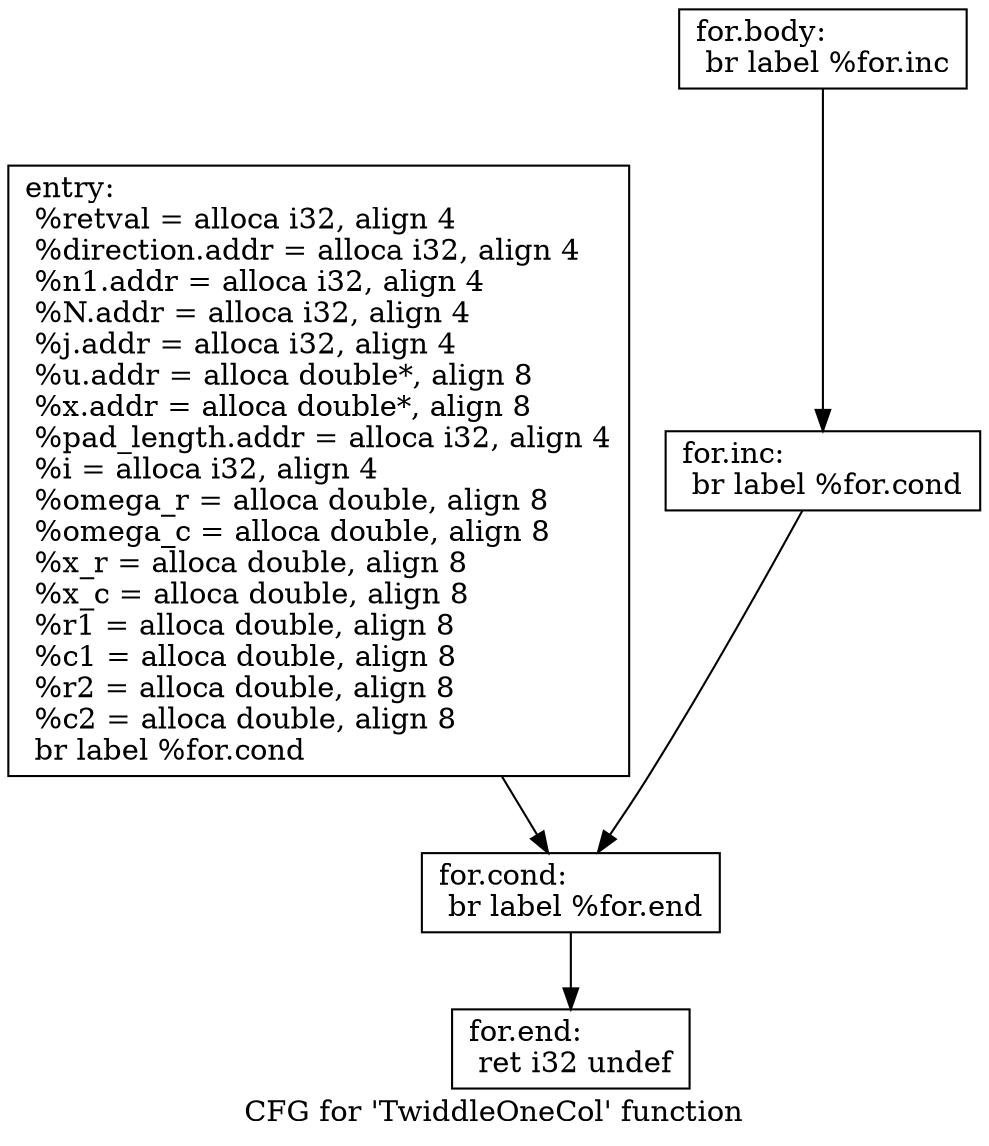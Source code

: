 digraph "CFG for 'TwiddleOneCol' function" {
	label="CFG for 'TwiddleOneCol' function";

	Node0x5dd6710 [shape=record,label="{entry:\l  %retval = alloca i32, align 4\l  %direction.addr = alloca i32, align 4\l  %n1.addr = alloca i32, align 4\l  %N.addr = alloca i32, align 4\l  %j.addr = alloca i32, align 4\l  %u.addr = alloca double*, align 8\l  %x.addr = alloca double*, align 8\l  %pad_length.addr = alloca i32, align 4\l  %i = alloca i32, align 4\l  %omega_r = alloca double, align 8\l  %omega_c = alloca double, align 8\l  %x_r = alloca double, align 8\l  %x_c = alloca double, align 8\l  %r1 = alloca double, align 8\l  %c1 = alloca double, align 8\l  %r2 = alloca double, align 8\l  %c2 = alloca double, align 8\l  br label %for.cond\l}"];
	Node0x5dd6710 -> Node0x5dd6760;
	Node0x5dd6760 [shape=record,label="{for.cond:                                         \l  br label %for.end\l}"];
	Node0x5dd6760 -> Node0x5dd6850;
	Node0x5dd67b0 [shape=record,label="{for.body:                                         \l  br label %for.inc\l}"];
	Node0x5dd67b0 -> Node0x5dd6800;
	Node0x5dd6800 [shape=record,label="{for.inc:                                          \l  br label %for.cond\l}"];
	Node0x5dd6800 -> Node0x5dd6760;
	Node0x5dd6850 [shape=record,label="{for.end:                                          \l  ret i32 undef\l}"];
}
